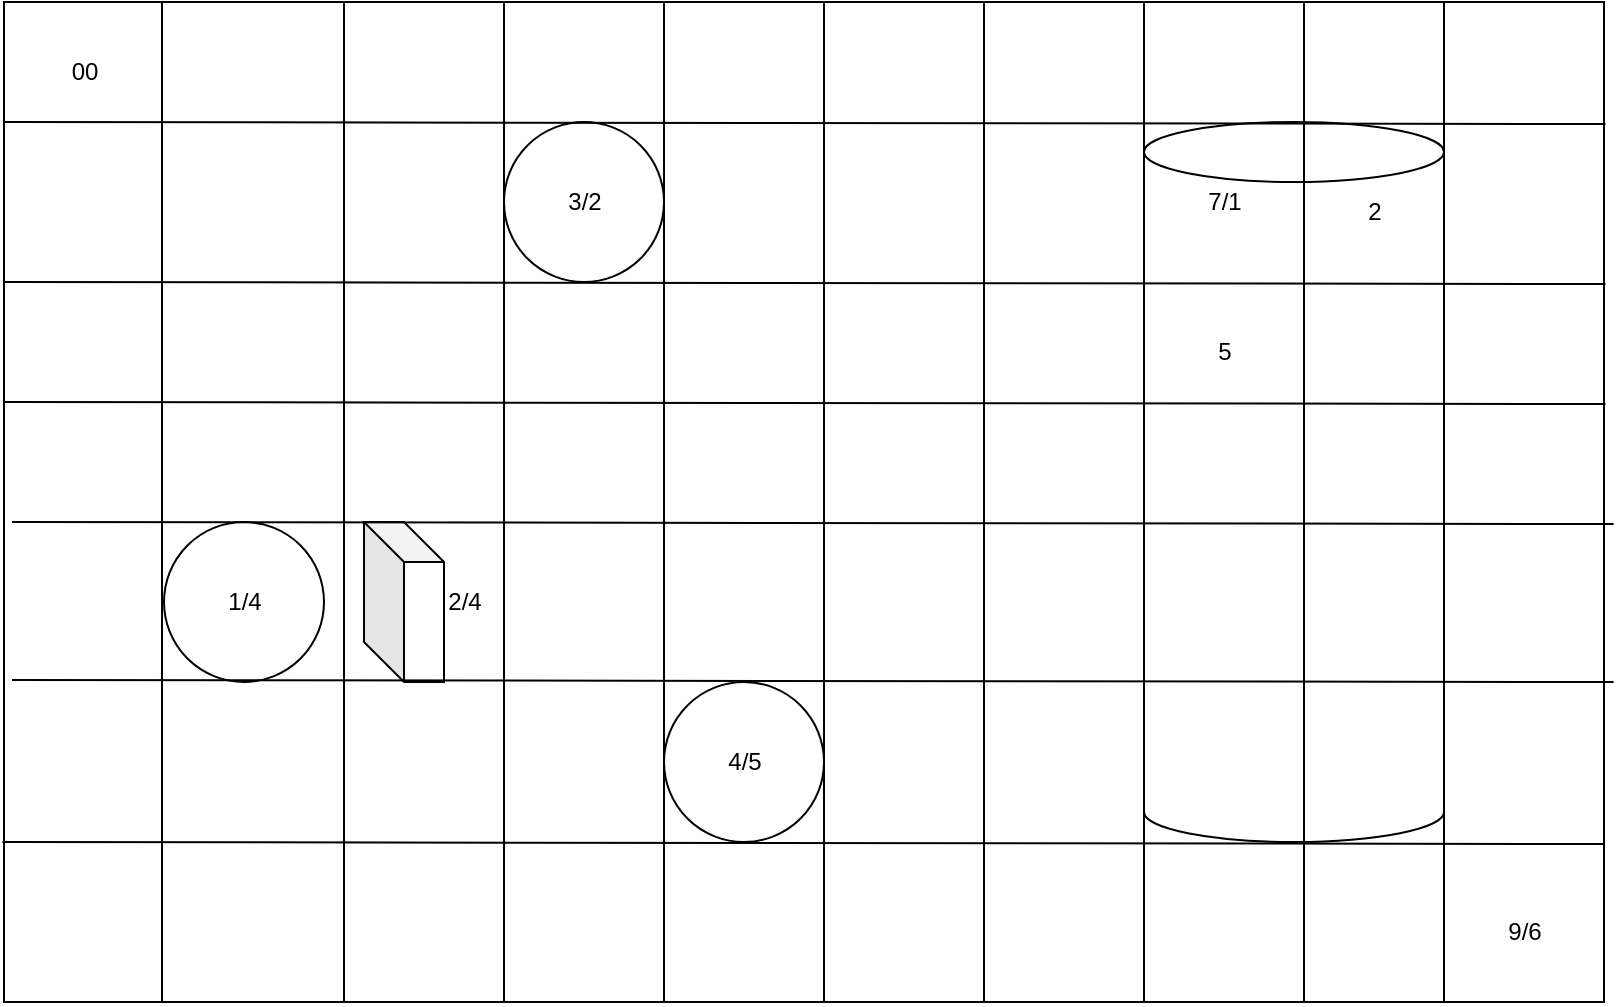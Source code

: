 <mxfile version="24.8.9">
  <diagram name="Seite-1" id="govlxSCJiovlUbDnaqP7">
    <mxGraphModel dx="1194" dy="708" grid="1" gridSize="10" guides="1" tooltips="1" connect="1" arrows="1" fold="1" page="1" pageScale="1" pageWidth="827" pageHeight="1169" math="0" shadow="0">
      <root>
        <mxCell id="0" />
        <mxCell id="1" parent="0" />
        <mxCell id="bgipiIQPvpwZCUwdCyEf-1" value="" style="rounded=0;whiteSpace=wrap;html=1;" vertex="1" parent="1">
          <mxGeometry x="410" y="180" width="800" height="500" as="geometry" />
        </mxCell>
        <mxCell id="bgipiIQPvpwZCUwdCyEf-2" value="" style="ellipse;whiteSpace=wrap;html=1;aspect=fixed;" vertex="1" parent="1">
          <mxGeometry x="740" y="520" width="80" height="80" as="geometry" />
        </mxCell>
        <mxCell id="bgipiIQPvpwZCUwdCyEf-3" value="" style="shape=cylinder3;whiteSpace=wrap;html=1;boundedLbl=1;backgroundOutline=1;size=15;" vertex="1" parent="1">
          <mxGeometry x="980" y="240" width="150" height="360" as="geometry" />
        </mxCell>
        <mxCell id="bgipiIQPvpwZCUwdCyEf-4" value="" style="ellipse;whiteSpace=wrap;html=1;aspect=fixed;" vertex="1" parent="1">
          <mxGeometry x="660" y="240" width="80" height="80" as="geometry" />
        </mxCell>
        <mxCell id="bgipiIQPvpwZCUwdCyEf-5" value="" style="ellipse;whiteSpace=wrap;html=1;aspect=fixed;" vertex="1" parent="1">
          <mxGeometry x="490" y="440" width="80" height="80" as="geometry" />
        </mxCell>
        <mxCell id="bgipiIQPvpwZCUwdCyEf-7" value="" style="shape=cube;whiteSpace=wrap;html=1;boundedLbl=1;backgroundOutline=1;darkOpacity=0.05;darkOpacity2=0.1;rotation=0;" vertex="1" parent="1">
          <mxGeometry x="590" y="440" width="40" height="80" as="geometry" />
        </mxCell>
        <mxCell id="bgipiIQPvpwZCUwdCyEf-8" value="" style="endArrow=none;html=1;rounded=0;entryX=1;entryY=0.194;entryDx=0;entryDy=0;entryPerimeter=0;exitX=-0.001;exitY=0.192;exitDx=0;exitDy=0;exitPerimeter=0;" edge="1" parent="1">
          <mxGeometry width="50" height="50" relative="1" as="geometry">
            <mxPoint x="410.0" y="240" as="sourcePoint" />
            <mxPoint x="1210.8" y="241" as="targetPoint" />
          </mxGeometry>
        </mxCell>
        <mxCell id="bgipiIQPvpwZCUwdCyEf-9" value="" style="endArrow=none;html=1;rounded=0;entryX=1;entryY=0.194;entryDx=0;entryDy=0;entryPerimeter=0;exitX=-0.001;exitY=0.192;exitDx=0;exitDy=0;exitPerimeter=0;" edge="1" parent="1">
          <mxGeometry width="50" height="50" relative="1" as="geometry">
            <mxPoint x="410.0" y="320" as="sourcePoint" />
            <mxPoint x="1210.8" y="321" as="targetPoint" />
          </mxGeometry>
        </mxCell>
        <mxCell id="bgipiIQPvpwZCUwdCyEf-10" value="" style="endArrow=none;html=1;rounded=0;entryX=1;entryY=0.194;entryDx=0;entryDy=0;entryPerimeter=0;exitX=-0.001;exitY=0.192;exitDx=0;exitDy=0;exitPerimeter=0;" edge="1" parent="1">
          <mxGeometry width="50" height="50" relative="1" as="geometry">
            <mxPoint x="410.0" y="380" as="sourcePoint" />
            <mxPoint x="1210.8" y="381" as="targetPoint" />
          </mxGeometry>
        </mxCell>
        <mxCell id="bgipiIQPvpwZCUwdCyEf-11" value="" style="endArrow=none;html=1;rounded=0;entryX=1;entryY=0.194;entryDx=0;entryDy=0;entryPerimeter=0;exitX=-0.001;exitY=0.192;exitDx=0;exitDy=0;exitPerimeter=0;" edge="1" parent="1">
          <mxGeometry width="50" height="50" relative="1" as="geometry">
            <mxPoint x="414.0" y="440" as="sourcePoint" />
            <mxPoint x="1214.8" y="441" as="targetPoint" />
          </mxGeometry>
        </mxCell>
        <mxCell id="bgipiIQPvpwZCUwdCyEf-12" value="" style="endArrow=none;html=1;rounded=0;entryX=1;entryY=0.194;entryDx=0;entryDy=0;entryPerimeter=0;exitX=-0.001;exitY=0.192;exitDx=0;exitDy=0;exitPerimeter=0;" edge="1" parent="1">
          <mxGeometry width="50" height="50" relative="1" as="geometry">
            <mxPoint x="414.0" y="519" as="sourcePoint" />
            <mxPoint x="1214.8" y="520" as="targetPoint" />
          </mxGeometry>
        </mxCell>
        <mxCell id="bgipiIQPvpwZCUwdCyEf-13" value="" style="endArrow=none;html=1;rounded=0;entryX=1;entryY=0.194;entryDx=0;entryDy=0;entryPerimeter=0;exitX=-0.001;exitY=0.192;exitDx=0;exitDy=0;exitPerimeter=0;" edge="1" parent="1">
          <mxGeometry width="50" height="50" relative="1" as="geometry">
            <mxPoint x="409.2" y="600" as="sourcePoint" />
            <mxPoint x="1210" y="601" as="targetPoint" />
          </mxGeometry>
        </mxCell>
        <mxCell id="bgipiIQPvpwZCUwdCyEf-15" value="" style="endArrow=none;html=1;rounded=0;" edge="1" parent="1">
          <mxGeometry width="50" height="50" relative="1" as="geometry">
            <mxPoint x="489" y="680" as="sourcePoint" />
            <mxPoint x="489" y="180" as="targetPoint" />
          </mxGeometry>
        </mxCell>
        <mxCell id="bgipiIQPvpwZCUwdCyEf-16" value="" style="endArrow=none;html=1;rounded=0;" edge="1" parent="1">
          <mxGeometry width="50" height="50" relative="1" as="geometry">
            <mxPoint x="580" y="680" as="sourcePoint" />
            <mxPoint x="580" y="180" as="targetPoint" />
          </mxGeometry>
        </mxCell>
        <mxCell id="bgipiIQPvpwZCUwdCyEf-17" value="" style="endArrow=none;html=1;rounded=0;" edge="1" parent="1">
          <mxGeometry width="50" height="50" relative="1" as="geometry">
            <mxPoint x="660" y="680" as="sourcePoint" />
            <mxPoint x="660" y="180" as="targetPoint" />
          </mxGeometry>
        </mxCell>
        <mxCell id="bgipiIQPvpwZCUwdCyEf-18" value="" style="endArrow=none;html=1;rounded=0;" edge="1" parent="1">
          <mxGeometry width="50" height="50" relative="1" as="geometry">
            <mxPoint x="740" y="680" as="sourcePoint" />
            <mxPoint x="740" y="180" as="targetPoint" />
          </mxGeometry>
        </mxCell>
        <mxCell id="bgipiIQPvpwZCUwdCyEf-19" value="" style="endArrow=none;html=1;rounded=0;" edge="1" parent="1">
          <mxGeometry width="50" height="50" relative="1" as="geometry">
            <mxPoint x="820" y="680" as="sourcePoint" />
            <mxPoint x="820" y="180" as="targetPoint" />
          </mxGeometry>
        </mxCell>
        <mxCell id="bgipiIQPvpwZCUwdCyEf-20" value="" style="endArrow=none;html=1;rounded=0;" edge="1" parent="1">
          <mxGeometry width="50" height="50" relative="1" as="geometry">
            <mxPoint x="900" y="680" as="sourcePoint" />
            <mxPoint x="900" y="180" as="targetPoint" />
          </mxGeometry>
        </mxCell>
        <mxCell id="bgipiIQPvpwZCUwdCyEf-21" value="" style="endArrow=none;html=1;rounded=0;" edge="1" parent="1">
          <mxGeometry width="50" height="50" relative="1" as="geometry">
            <mxPoint x="980" y="680" as="sourcePoint" />
            <mxPoint x="980" y="180" as="targetPoint" />
          </mxGeometry>
        </mxCell>
        <mxCell id="bgipiIQPvpwZCUwdCyEf-22" value="" style="endArrow=none;html=1;rounded=0;" edge="1" parent="1">
          <mxGeometry width="50" height="50" relative="1" as="geometry">
            <mxPoint x="1060" y="680" as="sourcePoint" />
            <mxPoint x="1060" y="180" as="targetPoint" />
          </mxGeometry>
        </mxCell>
        <mxCell id="bgipiIQPvpwZCUwdCyEf-23" value="" style="endArrow=none;html=1;rounded=0;" edge="1" parent="1">
          <mxGeometry width="50" height="50" relative="1" as="geometry">
            <mxPoint x="1130" y="680" as="sourcePoint" />
            <mxPoint x="1130" y="180" as="targetPoint" />
          </mxGeometry>
        </mxCell>
        <mxCell id="bgipiIQPvpwZCUwdCyEf-25" value="00" style="text;html=1;align=center;verticalAlign=middle;resizable=0;points=[];autosize=1;strokeColor=none;fillColor=none;" vertex="1" parent="1">
          <mxGeometry x="430" y="200" width="40" height="30" as="geometry" />
        </mxCell>
        <mxCell id="bgipiIQPvpwZCUwdCyEf-26" value="9/6" style="text;html=1;align=center;verticalAlign=middle;resizable=0;points=[];autosize=1;strokeColor=none;fillColor=none;" vertex="1" parent="1">
          <mxGeometry x="1150" y="630" width="40" height="30" as="geometry" />
        </mxCell>
        <mxCell id="bgipiIQPvpwZCUwdCyEf-27" value="3/2" style="text;html=1;align=center;verticalAlign=middle;resizable=0;points=[];autosize=1;strokeColor=none;fillColor=none;" vertex="1" parent="1">
          <mxGeometry x="680" y="265" width="40" height="30" as="geometry" />
        </mxCell>
        <mxCell id="bgipiIQPvpwZCUwdCyEf-29" value="1/4" style="text;html=1;align=center;verticalAlign=middle;resizable=0;points=[];autosize=1;strokeColor=none;fillColor=none;" vertex="1" parent="1">
          <mxGeometry x="510" y="465" width="40" height="30" as="geometry" />
        </mxCell>
        <mxCell id="bgipiIQPvpwZCUwdCyEf-30" value="2/4" style="text;html=1;align=center;verticalAlign=middle;resizable=0;points=[];autosize=1;strokeColor=none;fillColor=none;" vertex="1" parent="1">
          <mxGeometry x="620" y="465" width="40" height="30" as="geometry" />
        </mxCell>
        <mxCell id="bgipiIQPvpwZCUwdCyEf-31" value="4/5" style="text;html=1;align=center;verticalAlign=middle;resizable=0;points=[];autosize=1;strokeColor=none;fillColor=none;" vertex="1" parent="1">
          <mxGeometry x="760" y="545" width="40" height="30" as="geometry" />
        </mxCell>
        <mxCell id="bgipiIQPvpwZCUwdCyEf-32" value="7/1" style="text;html=1;align=center;verticalAlign=middle;resizable=0;points=[];autosize=1;strokeColor=none;fillColor=none;" vertex="1" parent="1">
          <mxGeometry x="1000" y="265" width="40" height="30" as="geometry" />
        </mxCell>
        <mxCell id="bgipiIQPvpwZCUwdCyEf-33" value="5" style="text;html=1;align=center;verticalAlign=middle;resizable=0;points=[];autosize=1;strokeColor=none;fillColor=none;" vertex="1" parent="1">
          <mxGeometry x="1005" y="340" width="30" height="30" as="geometry" />
        </mxCell>
        <mxCell id="bgipiIQPvpwZCUwdCyEf-34" value="2" style="text;html=1;align=center;verticalAlign=middle;resizable=0;points=[];autosize=1;strokeColor=none;fillColor=none;" vertex="1" parent="1">
          <mxGeometry x="1080" y="270" width="30" height="30" as="geometry" />
        </mxCell>
      </root>
    </mxGraphModel>
  </diagram>
</mxfile>
